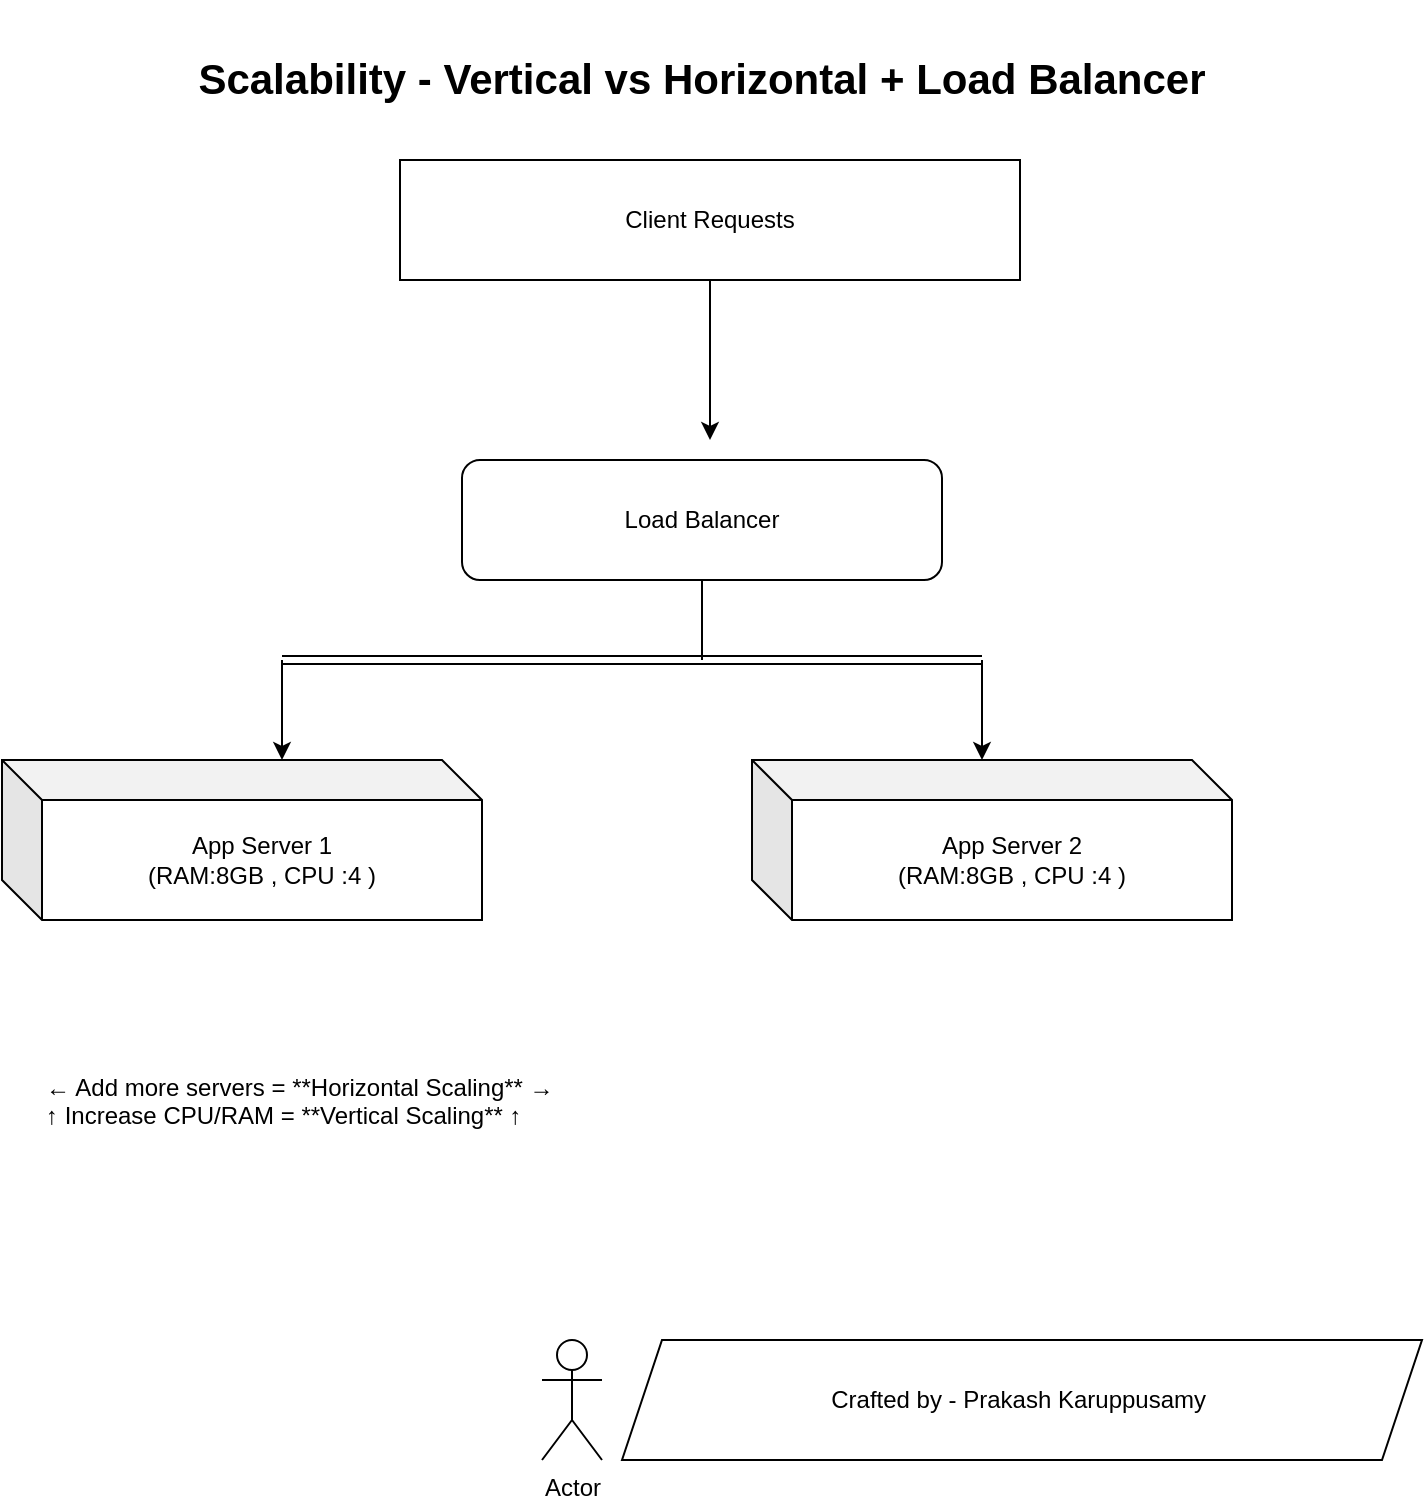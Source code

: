 <mxfile version="26.2.14">
  <diagram name="Page-1" id="jxQhiF9UOhReO_eNYRPK">
    <mxGraphModel dx="1426" dy="829" grid="1" gridSize="10" guides="1" tooltips="1" connect="1" arrows="1" fold="1" page="1" pageScale="1" pageWidth="827" pageHeight="1169" math="0" shadow="0">
      <root>
        <mxCell id="0" />
        <mxCell id="1" parent="0" />
        <mxCell id="DYZETwlnzFq6jeJ9canz-1" value="Client Requests" style="rounded=0;whiteSpace=wrap;html=1;" vertex="1" parent="1">
          <mxGeometry x="259" y="80" width="310" height="60" as="geometry" />
        </mxCell>
        <mxCell id="DYZETwlnzFq6jeJ9canz-6" value="&lt;h1 style=&quot;margin-top: 0px;&quot;&gt;&lt;br/&gt;&lt;br/&gt;&lt;br/&gt;&lt;br/&gt;&lt;br/&gt;&lt;br/&gt;&lt;br/&gt;&lt;br/&gt;&lt;p class=&quot;p1&quot;&gt;&lt;b&gt;Scalability - Vertical vs Horizontal + Load Balancer&lt;/b&gt;&lt;/p&gt;&lt;/h1&gt;&lt;p&gt;&lt;br&gt;&lt;/p&gt;" style="text;html=1;whiteSpace=wrap;overflow=hidden;rounded=0;" vertex="1" parent="1">
          <mxGeometry x="160" width="480" height="120" as="geometry" />
        </mxCell>
        <mxCell id="DYZETwlnzFq6jeJ9canz-7" value="&lt;h1 style=&quot;margin-top: 0px;&quot;&gt;&lt;br/&gt;&lt;br/&gt;&lt;br/&gt;&lt;br/&gt;&lt;br/&gt;&lt;br/&gt;&lt;br/&gt;&lt;br/&gt;&lt;p class=&quot;p1&quot;&gt;&lt;b&gt;Scalability - Vertical vs Horizontal + Load Balancer&lt;/b&gt;&lt;/p&gt;&lt;/h1&gt;&lt;p&gt;&lt;br&gt;&lt;/p&gt;" style="text;html=1;whiteSpace=wrap;overflow=hidden;rounded=0;" vertex="1" parent="1">
          <mxGeometry x="170" y="10" width="480" height="120" as="geometry" />
        </mxCell>
        <mxCell id="DYZETwlnzFq6jeJ9canz-10" value="&lt;b&gt;Scalability - Vertical vs Horizontal + Load Balancer&lt;/b&gt;" style="text;whiteSpace=wrap;html=1;fontSize=21;align=center;" vertex="1" parent="1">
          <mxGeometry x="145" y="20" width="530" height="45" as="geometry" />
        </mxCell>
        <mxCell id="DYZETwlnzFq6jeJ9canz-11" value="Load Balancer" style="rounded=1;whiteSpace=wrap;html=1;" vertex="1" parent="1">
          <mxGeometry x="290" y="230" width="240" height="60" as="geometry" />
        </mxCell>
        <mxCell id="DYZETwlnzFq6jeJ9canz-12" value="App Server 1&lt;div&gt;(RAM:8GB , CPU :4 )&lt;/div&gt;" style="shape=cube;whiteSpace=wrap;html=1;boundedLbl=1;backgroundOutline=1;darkOpacity=0.05;darkOpacity2=0.1;" vertex="1" parent="1">
          <mxGeometry x="60" y="380" width="240" height="80" as="geometry" />
        </mxCell>
        <mxCell id="DYZETwlnzFq6jeJ9canz-13" value="App Server 2&lt;div&gt;(RAM:8GB , CPU :4 )&lt;/div&gt;" style="shape=cube;whiteSpace=wrap;html=1;boundedLbl=1;backgroundOutline=1;darkOpacity=0.05;darkOpacity2=0.1;" vertex="1" parent="1">
          <mxGeometry x="435" y="380" width="240" height="80" as="geometry" />
        </mxCell>
        <mxCell id="DYZETwlnzFq6jeJ9canz-14" value="← Add &lt;span class=&quot;s1&quot;&gt;more&lt;/span&gt; &lt;span class=&quot;s1&quot;&gt;servers&lt;/span&gt; = **Horizontal Scaling** →&#xa;↑ Increase CPU/RAM = **Vertical Scaling** ↑" style="text;whiteSpace=wrap;html=1;" vertex="1" parent="1">
          <mxGeometry x="80" y="530" width="340" height="50" as="geometry" />
        </mxCell>
        <mxCell id="DYZETwlnzFq6jeJ9canz-15" value="" style="endArrow=classic;html=1;rounded=0;exitX=0.5;exitY=1;exitDx=0;exitDy=0;" edge="1" parent="1" source="DYZETwlnzFq6jeJ9canz-1">
          <mxGeometry width="50" height="50" relative="1" as="geometry">
            <mxPoint x="390" y="400" as="sourcePoint" />
            <mxPoint x="414" y="220" as="targetPoint" />
          </mxGeometry>
        </mxCell>
        <mxCell id="DYZETwlnzFq6jeJ9canz-16" value="" style="endArrow=none;html=1;rounded=0;entryX=0.5;entryY=1;entryDx=0;entryDy=0;" edge="1" parent="1" target="DYZETwlnzFq6jeJ9canz-11">
          <mxGeometry width="50" height="50" relative="1" as="geometry">
            <mxPoint x="410" y="330" as="sourcePoint" />
            <mxPoint x="440" y="350" as="targetPoint" />
          </mxGeometry>
        </mxCell>
        <mxCell id="DYZETwlnzFq6jeJ9canz-17" value="" style="shape=link;html=1;rounded=0;" edge="1" parent="1">
          <mxGeometry width="100" relative="1" as="geometry">
            <mxPoint x="200" y="330" as="sourcePoint" />
            <mxPoint x="550" y="330" as="targetPoint" />
            <Array as="points">
              <mxPoint x="400" y="330" />
            </Array>
          </mxGeometry>
        </mxCell>
        <mxCell id="DYZETwlnzFq6jeJ9canz-18" value="" style="endArrow=classic;html=1;rounded=0;" edge="1" parent="1">
          <mxGeometry width="50" height="50" relative="1" as="geometry">
            <mxPoint x="550" y="330" as="sourcePoint" />
            <mxPoint x="550" y="380" as="targetPoint" />
          </mxGeometry>
        </mxCell>
        <mxCell id="DYZETwlnzFq6jeJ9canz-19" value="" style="endArrow=classic;html=1;rounded=0;" edge="1" parent="1">
          <mxGeometry width="50" height="50" relative="1" as="geometry">
            <mxPoint x="200" y="330" as="sourcePoint" />
            <mxPoint x="200" y="380" as="targetPoint" />
          </mxGeometry>
        </mxCell>
        <mxCell id="DYZETwlnzFq6jeJ9canz-21" value="Actor" style="shape=umlActor;verticalLabelPosition=bottom;verticalAlign=top;html=1;outlineConnect=0;" vertex="1" parent="1">
          <mxGeometry x="330" y="670" width="30" height="60" as="geometry" />
        </mxCell>
        <mxCell id="DYZETwlnzFq6jeJ9canz-22" value="Crafted by - Prakash Karuppusamy&amp;nbsp;" style="shape=parallelogram;perimeter=parallelogramPerimeter;whiteSpace=wrap;html=1;fixedSize=1;" vertex="1" parent="1">
          <mxGeometry x="370" y="670" width="400" height="60" as="geometry" />
        </mxCell>
      </root>
    </mxGraphModel>
  </diagram>
</mxfile>
